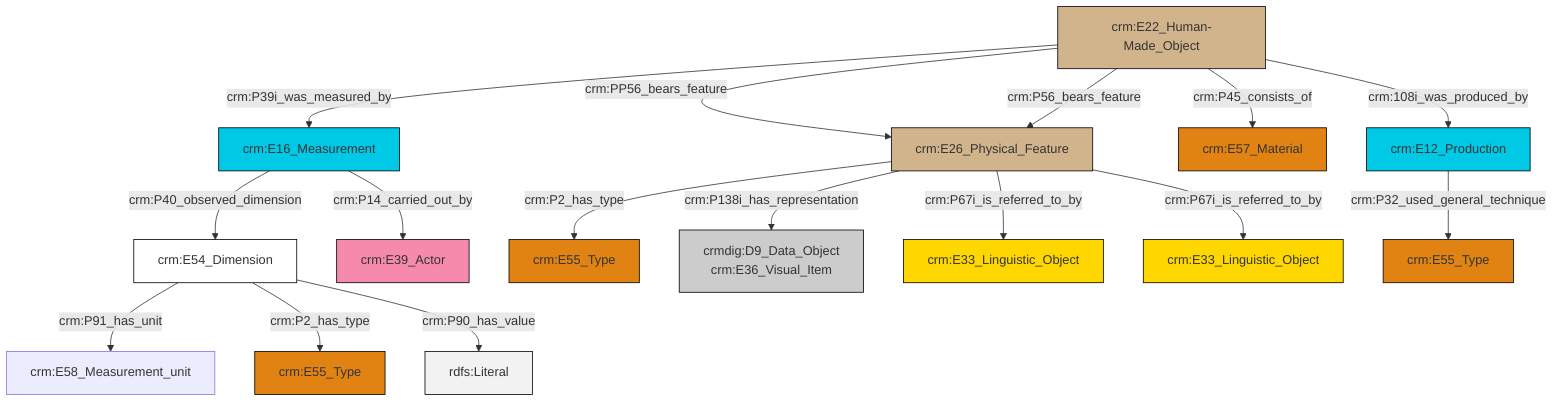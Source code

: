 graph TD
classDef Literal fill:#f2f2f2,stroke:#000000;
classDef CRM_Entity fill:#FFFFFF,stroke:#000000;
classDef Temporal_Entity fill:#00C9E6, stroke:#000000;
classDef Type fill:#E18312, stroke:#000000;
classDef Time-Span fill:#2C9C91, stroke:#000000;
classDef Appellation fill:#FFEB7F, stroke:#000000;
classDef Place fill:#008836, stroke:#000000;
classDef Persistent_Item fill:#B266B2, stroke:#000000;
classDef Conceptual_Object fill:#FFD700, stroke:#000000;
classDef Physical_Thing fill:#D2B48C, stroke:#000000;
classDef Actor fill:#f58aad, stroke:#000000;
classDef PC_Classes fill:#4ce600, stroke:#000000;
classDef Multi fill:#cccccc,stroke:#000000;

0["crm:E22_Human-Made_Object"]:::Physical_Thing -->|crm:P39i_was_measured_by| 1["crm:E16_Measurement"]:::Temporal_Entity
1["crm:E16_Measurement"]:::Temporal_Entity -->|crm:P40_observed_dimension| 2["crm:E54_Dimension"]:::CRM_Entity
2["crm:E54_Dimension"]:::CRM_Entity -->|crm:P91_has_unit| 8["crm:E58_Measurement_unit"]:::Default
0["crm:E22_Human-Made_Object"]:::Physical_Thing -->|crm:PP56_bears_feature| 9["crm:E26_Physical_Feature"]:::Physical_Thing
0["crm:E22_Human-Made_Object"]:::Physical_Thing -->|crm:P56_bears_feature| 9["crm:E26_Physical_Feature"]:::Physical_Thing
9["crm:E26_Physical_Feature"]:::Physical_Thing -->|crm:P2_has_type| 12["crm:E55_Type"]:::Type
0["crm:E22_Human-Made_Object"]:::Physical_Thing -->|crm:P45_consists_of| 10["crm:E57_Material"]:::Type
2["crm:E54_Dimension"]:::CRM_Entity -->|crm:P2_has_type| 16["crm:E55_Type"]:::Type
0["crm:E22_Human-Made_Object"]:::Physical_Thing -->|crm:108i_was_produced_by| 6["crm:E12_Production"]:::Temporal_Entity
2["crm:E54_Dimension"]:::CRM_Entity -->|crm:P90_has_value| 24[rdfs:Literal]:::Literal
9["crm:E26_Physical_Feature"]:::Physical_Thing -->|crm:P138i_has_representation| 4["crmdig:D9_Data_Object<br>crm:E36_Visual_Item"]:::Multi
9["crm:E26_Physical_Feature"]:::Physical_Thing -->|crm:P67i_is_referred_to_by| 19["crm:E33_Linguistic_Object"]:::Conceptual_Object
6["crm:E12_Production"]:::Temporal_Entity -->|crm:P32_used_general_technique| 21["crm:E55_Type"]:::Type
1["crm:E16_Measurement"]:::Temporal_Entity -->|crm:P14_carried_out_by| 17["crm:E39_Actor"]:::Actor
9["crm:E26_Physical_Feature"]:::Physical_Thing -->|crm:P67i_is_referred_to_by| 27["crm:E33_Linguistic_Object"]:::Conceptual_Object